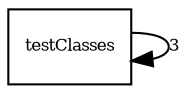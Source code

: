 digraph g {
graph [
fontsize = "14"
splines = "true"
overlap = "scale"
];
node [
fontsize = "8"
shape = "record"
];
edge [
headclip = "true"
tailclip = "true"
fontsize = "8"
];
"testClasses" [
	label = "{<T_NAME> testClasses}"
	shape = "record"
];
testClasses->testClasses [ label = "3" arrowhead="normal" arrowtail="none" ];
}